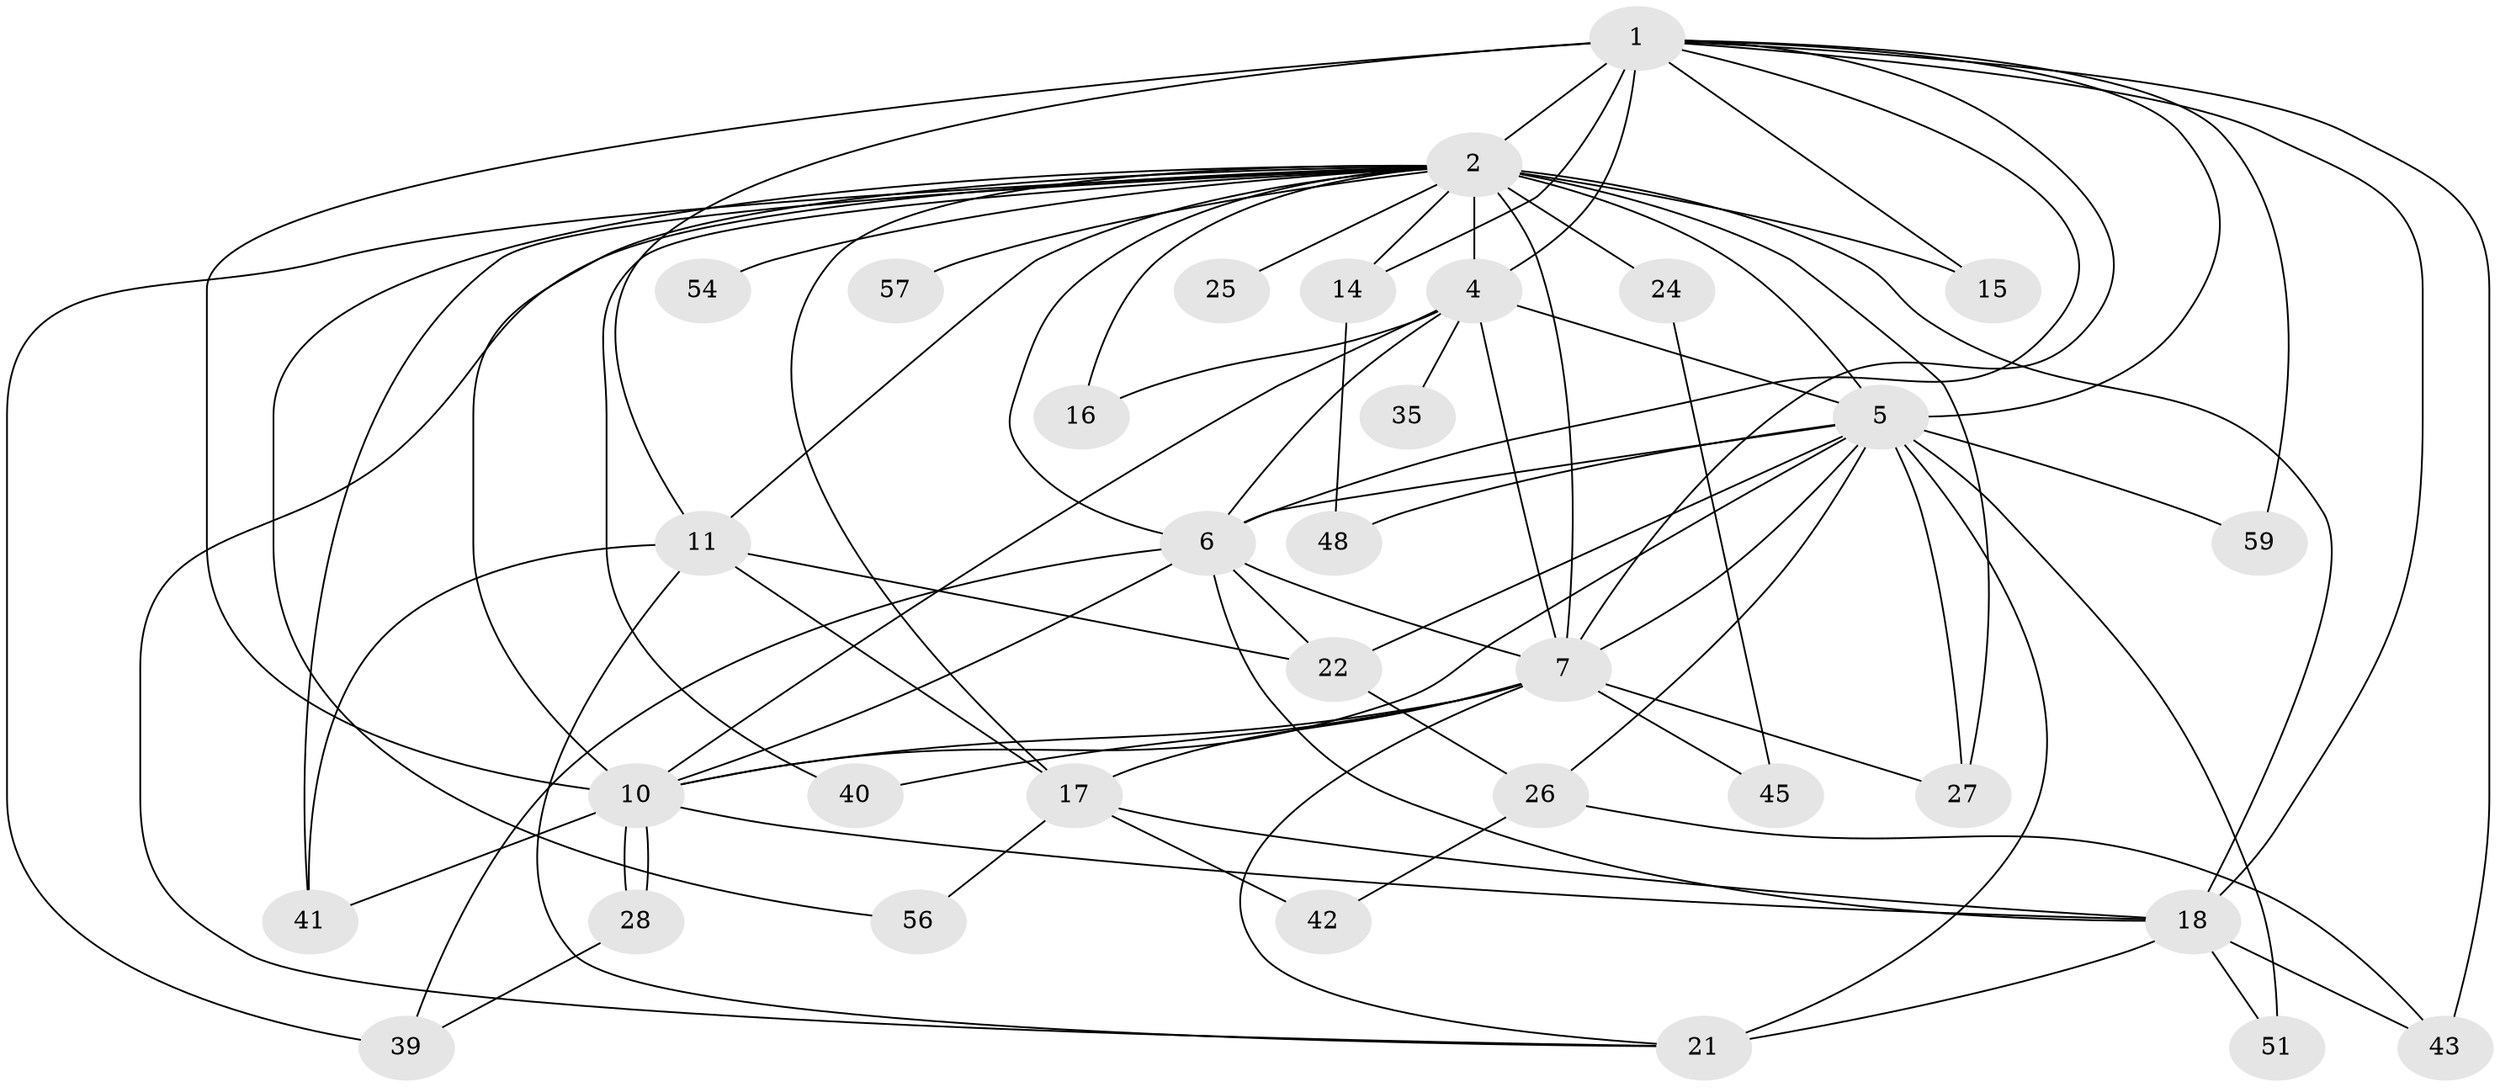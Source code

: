 // original degree distribution, {17: 0.029850746268656716, 18: 0.014925373134328358, 12: 0.029850746268656716, 16: 0.014925373134328358, 13: 0.029850746268656716, 14: 0.014925373134328358, 26: 0.014925373134328358, 4: 0.13432835820895522, 6: 0.04477611940298507, 3: 0.14925373134328357, 2: 0.4925373134328358, 5: 0.029850746268656716}
// Generated by graph-tools (version 1.1) at 2025/14/03/09/25 04:14:07]
// undirected, 33 vertices, 80 edges
graph export_dot {
graph [start="1"]
  node [color=gray90,style=filled];
  1 [super="+3"];
  2 [super="+46+65+36+29+8"];
  4 [super="+19+53+34"];
  5 [super="+12"];
  6 [super="+58"];
  7;
  10;
  11 [super="+37+47"];
  14;
  15;
  16;
  17 [super="+20"];
  18 [super="+31+33"];
  21 [super="+38"];
  22 [super="+63+44"];
  24;
  25;
  26;
  27 [super="+64"];
  28 [super="+52"];
  35;
  39;
  40;
  41 [super="+60"];
  42;
  43 [super="+50+49"];
  45;
  48;
  51;
  54;
  56;
  57;
  59;
  1 -- 2 [weight=8];
  1 -- 4 [weight=3];
  1 -- 5 [weight=2];
  1 -- 6 [weight=2];
  1 -- 7 [weight=2];
  1 -- 10 [weight=2];
  1 -- 11 [weight=2];
  1 -- 14;
  1 -- 59;
  1 -- 43 [weight=2];
  1 -- 15;
  1 -- 18;
  2 -- 4 [weight=6];
  2 -- 5 [weight=7];
  2 -- 6 [weight=4];
  2 -- 7 [weight=3];
  2 -- 10 [weight=3];
  2 -- 24 [weight=2];
  2 -- 57 [weight=2];
  2 -- 39;
  2 -- 11;
  2 -- 14;
  2 -- 15;
  2 -- 16;
  2 -- 17;
  2 -- 18;
  2 -- 25;
  2 -- 27;
  2 -- 40;
  2 -- 41;
  2 -- 54;
  2 -- 56;
  2 -- 21;
  4 -- 5 [weight=2];
  4 -- 6;
  4 -- 7;
  4 -- 10;
  4 -- 16;
  4 -- 35 [weight=2];
  5 -- 6 [weight=2];
  5 -- 7;
  5 -- 10;
  5 -- 21;
  5 -- 26;
  5 -- 48;
  5 -- 59;
  5 -- 27;
  5 -- 51;
  5 -- 22 [weight=2];
  6 -- 7;
  6 -- 10;
  6 -- 39;
  6 -- 22 [weight=2];
  6 -- 18;
  7 -- 10;
  7 -- 21;
  7 -- 27;
  7 -- 40;
  7 -- 45;
  7 -- 17;
  10 -- 18;
  10 -- 28;
  10 -- 28;
  10 -- 41;
  11 -- 21;
  11 -- 41;
  11 -- 17;
  11 -- 22;
  14 -- 48;
  17 -- 18;
  17 -- 56;
  17 -- 42;
  18 -- 43;
  18 -- 51;
  18 -- 21 [weight=2];
  22 -- 26;
  24 -- 45;
  26 -- 42;
  26 -- 43;
  28 -- 39;
}
